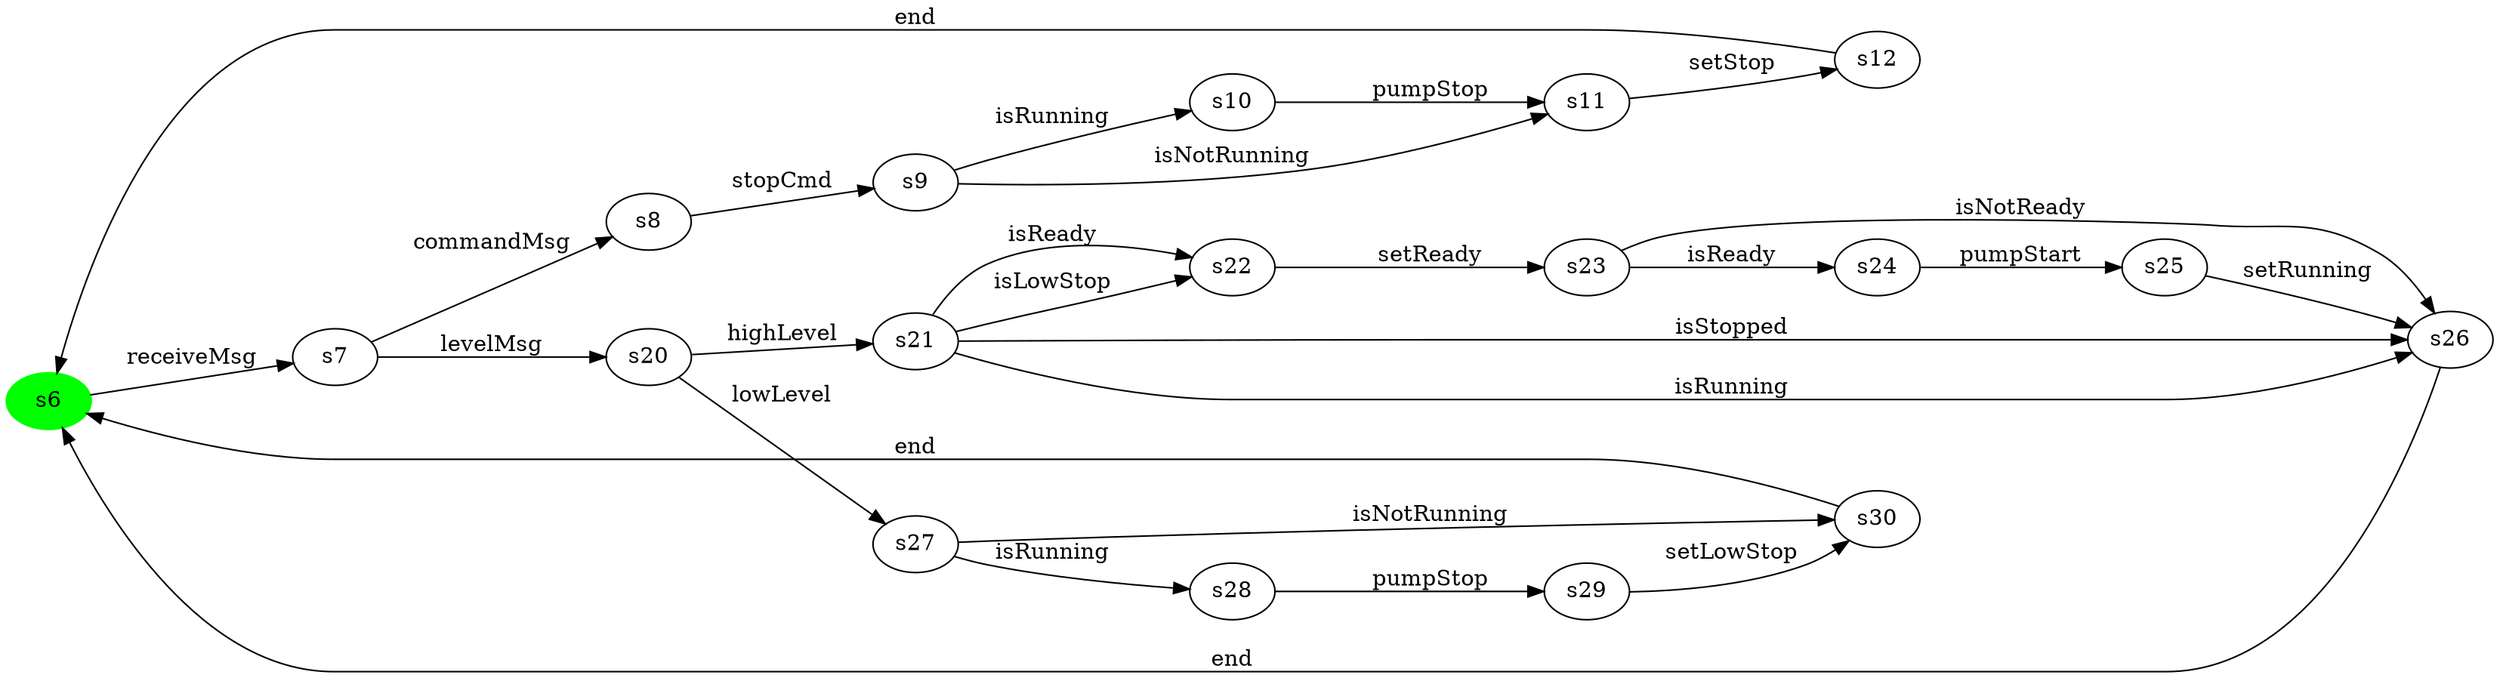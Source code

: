 digraph G {
rankdir=LR;
state0[ label = "s6", style=filled, color=green ];
state0 -> state1 [ label=" receiveMsg " ];
state1 [ label = "s7" ];
state1 -> state2 [ label=" levelMsg " ];
state1 -> state3 [ label=" commandMsg " ];
state3 [ label = "s8" ];
state3 -> state4 [ label=" stopCmd " ];
state4 [ label = "s9" ];
state4 -> state5 [ label=" isRunning " ];
state4 -> state6 [ label=" isNotRunning " ];
state2 [ label = "s20" ];
state2 -> state7 [ label=" lowLevel " ];
state2 -> state8 [ label=" highLevel " ];
state9 [ label = "s30" ];
state9 -> state0 [ label=" end " ];
state6 [ label = "s11" ];
state6 -> state10 [ label=" setStop " ];
state11 [ label = "s22" ];
state11 -> state12 [ label=" setReady " ];
state5 [ label = "s10" ];
state5 -> state6 [ label=" pumpStop " ];
state8 [ label = "s21" ];
state8 -> state13 [ label=" isStopped " ];
state8 -> state13 [ label=" isRunning " ];
state8 -> state11 [ label=" isReady " ];
state8 -> state11 [ label=" isLowStop " ];
state14 [ label = "s24" ];
state14 -> state15 [ label=" pumpStart " ];
state10 [ label = "s12" ];
state10 -> state0 [ label=" end " ];
state12 [ label = "s23" ];
state12 -> state13 [ label=" isNotReady " ];
state12 -> state14 [ label=" isReady " ];
state13 [ label = "s26" ];
state13 -> state0 [ label=" end " ];
state15 [ label = "s25" ];
state15 -> state13 [ label=" setRunning " ];
state16 [ label = "s28" ];
state16 -> state17 [ label=" pumpStop " ];
state7 [ label = "s27" ];
state7 -> state16 [ label=" isRunning " ];
state7 -> state9 [ label=" isNotRunning " ];
state17 [ label = "s29" ];
state17 -> state9 [ label=" setLowStop " ];
}
